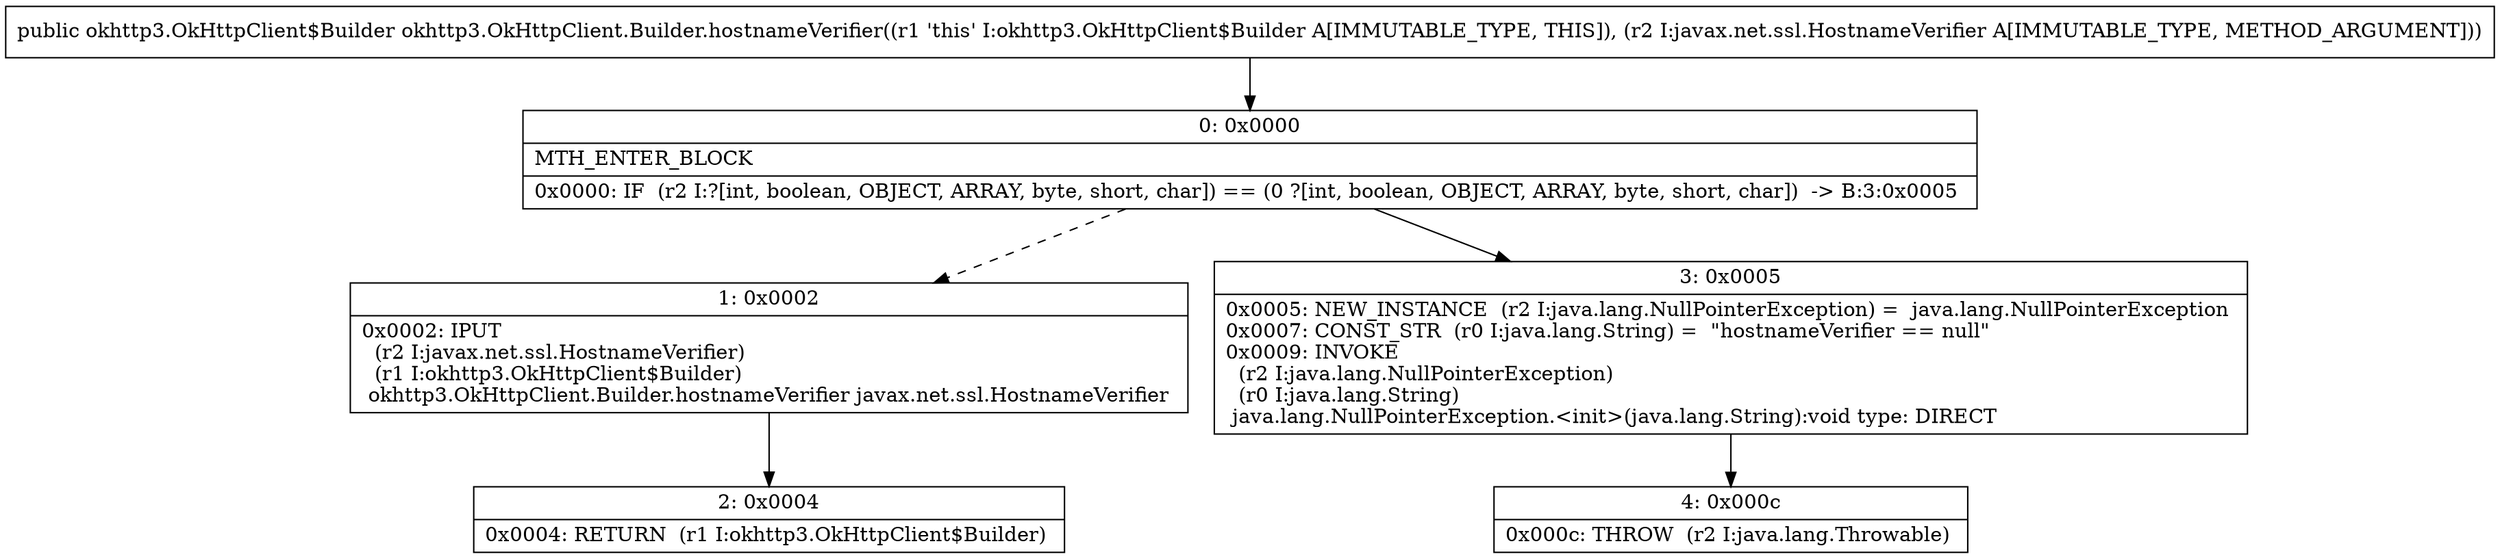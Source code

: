 digraph "CFG forokhttp3.OkHttpClient.Builder.hostnameVerifier(Ljavax\/net\/ssl\/HostnameVerifier;)Lokhttp3\/OkHttpClient$Builder;" {
Node_0 [shape=record,label="{0\:\ 0x0000|MTH_ENTER_BLOCK\l|0x0000: IF  (r2 I:?[int, boolean, OBJECT, ARRAY, byte, short, char]) == (0 ?[int, boolean, OBJECT, ARRAY, byte, short, char])  \-\> B:3:0x0005 \l}"];
Node_1 [shape=record,label="{1\:\ 0x0002|0x0002: IPUT  \l  (r2 I:javax.net.ssl.HostnameVerifier)\l  (r1 I:okhttp3.OkHttpClient$Builder)\l okhttp3.OkHttpClient.Builder.hostnameVerifier javax.net.ssl.HostnameVerifier \l}"];
Node_2 [shape=record,label="{2\:\ 0x0004|0x0004: RETURN  (r1 I:okhttp3.OkHttpClient$Builder) \l}"];
Node_3 [shape=record,label="{3\:\ 0x0005|0x0005: NEW_INSTANCE  (r2 I:java.lang.NullPointerException) =  java.lang.NullPointerException \l0x0007: CONST_STR  (r0 I:java.lang.String) =  \"hostnameVerifier == null\" \l0x0009: INVOKE  \l  (r2 I:java.lang.NullPointerException)\l  (r0 I:java.lang.String)\l java.lang.NullPointerException.\<init\>(java.lang.String):void type: DIRECT \l}"];
Node_4 [shape=record,label="{4\:\ 0x000c|0x000c: THROW  (r2 I:java.lang.Throwable) \l}"];
MethodNode[shape=record,label="{public okhttp3.OkHttpClient$Builder okhttp3.OkHttpClient.Builder.hostnameVerifier((r1 'this' I:okhttp3.OkHttpClient$Builder A[IMMUTABLE_TYPE, THIS]), (r2 I:javax.net.ssl.HostnameVerifier A[IMMUTABLE_TYPE, METHOD_ARGUMENT])) }"];
MethodNode -> Node_0;
Node_0 -> Node_1[style=dashed];
Node_0 -> Node_3;
Node_1 -> Node_2;
Node_3 -> Node_4;
}

